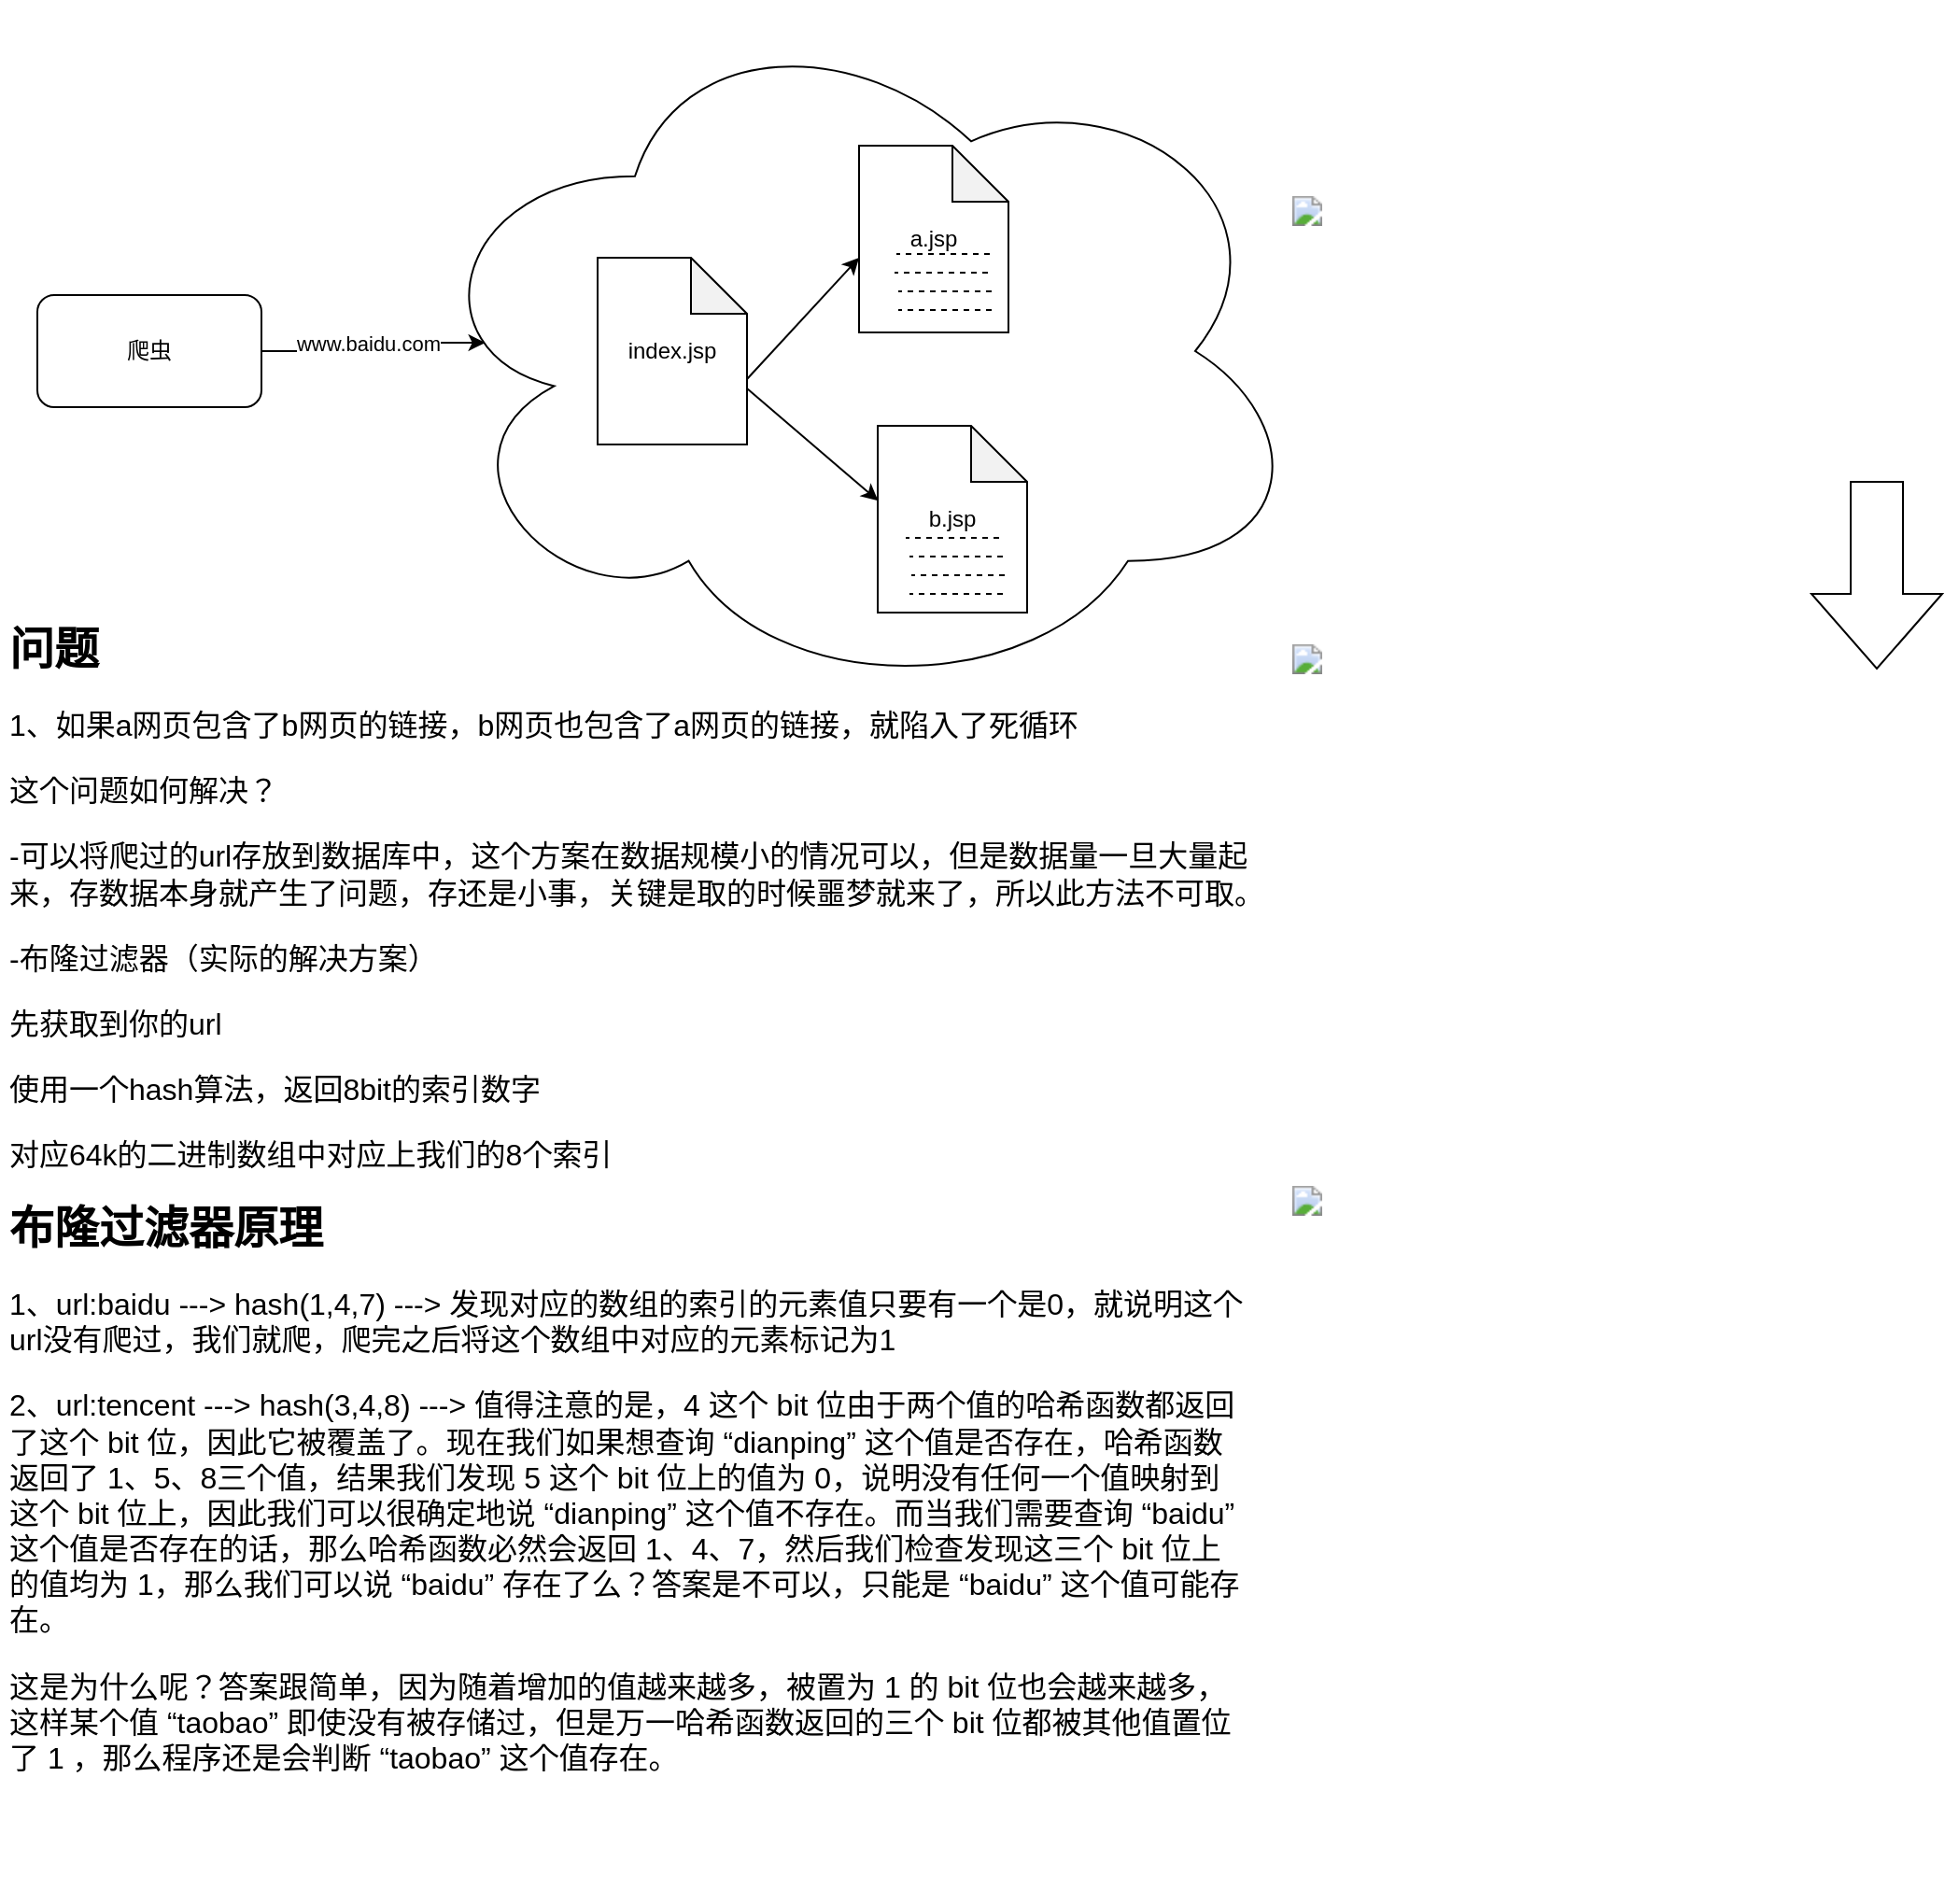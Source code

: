 <mxfile version="13.1.1" type="github">
  <diagram id="c0SYNmFSuh291ioml7VO" name="第 1 页">
    <mxGraphModel dx="1422" dy="794" grid="1" gridSize="10" guides="1" tooltips="1" connect="1" arrows="1" fold="1" page="1" pageScale="1" pageWidth="827" pageHeight="1169" math="0" shadow="0">
      <root>
        <mxCell id="0" />
        <mxCell id="1" parent="0" />
        <mxCell id="YJQM2aYZNnQNSAdNNoH3-3" value="www.baidu.com" style="edgeStyle=orthogonalEdgeStyle;rounded=0;orthogonalLoop=1;jettySize=auto;html=1;entryX=0.083;entryY=0.488;entryDx=0;entryDy=0;entryPerimeter=0;" parent="1" source="YJQM2aYZNnQNSAdNNoH3-1" target="YJQM2aYZNnQNSAdNNoH3-2" edge="1">
          <mxGeometry relative="1" as="geometry" />
        </mxCell>
        <mxCell id="YJQM2aYZNnQNSAdNNoH3-1" value="爬虫" style="rounded=1;whiteSpace=wrap;html=1;" parent="1" vertex="1">
          <mxGeometry x="50" y="290" width="120" height="60" as="geometry" />
        </mxCell>
        <mxCell id="YJQM2aYZNnQNSAdNNoH3-2" value="" style="ellipse;shape=cloud;whiteSpace=wrap;html=1;" parent="1" vertex="1">
          <mxGeometry x="250" y="132.75" width="480" height="374.5" as="geometry" />
        </mxCell>
        <mxCell id="YJQM2aYZNnQNSAdNNoH3-4" value="index.jsp" style="shape=note;whiteSpace=wrap;html=1;backgroundOutline=1;darkOpacity=0.05;" parent="1" vertex="1">
          <mxGeometry x="350" y="270" width="80" height="100" as="geometry" />
        </mxCell>
        <mxCell id="YJQM2aYZNnQNSAdNNoH3-5" value="a.jsp" style="shape=note;whiteSpace=wrap;html=1;backgroundOutline=1;darkOpacity=0.05;" parent="1" vertex="1">
          <mxGeometry x="490" y="210" width="80" height="100" as="geometry" />
        </mxCell>
        <mxCell id="YJQM2aYZNnQNSAdNNoH3-6" value="b.jsp" style="shape=note;whiteSpace=wrap;html=1;backgroundOutline=1;darkOpacity=0.05;" parent="1" vertex="1">
          <mxGeometry x="500" y="360" width="80" height="100" as="geometry" />
        </mxCell>
        <mxCell id="YJQM2aYZNnQNSAdNNoH3-9" value="" style="endArrow=classic;html=1;exitX=0;exitY=0;exitDx=80;exitDy=65;exitPerimeter=0;" parent="1" source="YJQM2aYZNnQNSAdNNoH3-4" edge="1">
          <mxGeometry width="50" height="50" relative="1" as="geometry">
            <mxPoint x="440" y="320" as="sourcePoint" />
            <mxPoint x="490" y="270" as="targetPoint" />
          </mxGeometry>
        </mxCell>
        <mxCell id="YJQM2aYZNnQNSAdNNoH3-10" value="" style="endArrow=classic;html=1;entryX=0.438;entryY=0.901;entryDx=0;entryDy=0;entryPerimeter=0;" parent="1" edge="1">
          <mxGeometry width="50" height="50" relative="1" as="geometry">
            <mxPoint x="430" y="340" as="sourcePoint" />
            <mxPoint x="500.24" y="400.175" as="targetPoint" />
          </mxGeometry>
        </mxCell>
        <mxCell id="YJQM2aYZNnQNSAdNNoH3-11" value="" style="endArrow=none;dashed=1;html=1;" parent="1" edge="1">
          <mxGeometry width="50" height="50" relative="1" as="geometry">
            <mxPoint x="560" y="268" as="sourcePoint" />
            <mxPoint x="510" y="268" as="targetPoint" />
          </mxGeometry>
        </mxCell>
        <mxCell id="YJQM2aYZNnQNSAdNNoH3-12" value="" style="endArrow=none;dashed=1;html=1;" parent="1" edge="1">
          <mxGeometry width="50" height="50" relative="1" as="geometry">
            <mxPoint x="559" y="278" as="sourcePoint" />
            <mxPoint x="509" y="278" as="targetPoint" />
          </mxGeometry>
        </mxCell>
        <mxCell id="YJQM2aYZNnQNSAdNNoH3-13" value="" style="endArrow=none;dashed=1;html=1;" parent="1" edge="1">
          <mxGeometry width="50" height="50" relative="1" as="geometry">
            <mxPoint x="561" y="288" as="sourcePoint" />
            <mxPoint x="511" y="288" as="targetPoint" />
          </mxGeometry>
        </mxCell>
        <mxCell id="YJQM2aYZNnQNSAdNNoH3-14" value="" style="endArrow=none;dashed=1;html=1;" parent="1" edge="1">
          <mxGeometry width="50" height="50" relative="1" as="geometry">
            <mxPoint x="561" y="298" as="sourcePoint" />
            <mxPoint x="511" y="298" as="targetPoint" />
          </mxGeometry>
        </mxCell>
        <mxCell id="YJQM2aYZNnQNSAdNNoH3-15" value="" style="endArrow=none;dashed=1;html=1;" parent="1" edge="1">
          <mxGeometry width="50" height="50" relative="1" as="geometry">
            <mxPoint x="565" y="420" as="sourcePoint" />
            <mxPoint x="515" y="420" as="targetPoint" />
          </mxGeometry>
        </mxCell>
        <mxCell id="YJQM2aYZNnQNSAdNNoH3-16" value="" style="endArrow=none;dashed=1;html=1;" parent="1" edge="1">
          <mxGeometry width="50" height="50" relative="1" as="geometry">
            <mxPoint x="567" y="430" as="sourcePoint" />
            <mxPoint x="517" y="430" as="targetPoint" />
          </mxGeometry>
        </mxCell>
        <mxCell id="YJQM2aYZNnQNSAdNNoH3-17" value="" style="endArrow=none;dashed=1;html=1;" parent="1" edge="1">
          <mxGeometry width="50" height="50" relative="1" as="geometry">
            <mxPoint x="568" y="440" as="sourcePoint" />
            <mxPoint x="518" y="440" as="targetPoint" />
          </mxGeometry>
        </mxCell>
        <mxCell id="YJQM2aYZNnQNSAdNNoH3-18" value="" style="endArrow=none;dashed=1;html=1;" parent="1" edge="1">
          <mxGeometry width="50" height="50" relative="1" as="geometry">
            <mxPoint x="567" y="450" as="sourcePoint" />
            <mxPoint x="517" y="450" as="targetPoint" />
          </mxGeometry>
        </mxCell>
        <mxCell id="YJQM2aYZNnQNSAdNNoH3-19" value="&lt;h1&gt;问题&lt;/h1&gt;&lt;p style=&quot;font-size: 16px&quot;&gt;&lt;font style=&quot;font-size: 16px&quot;&gt;1、如果a网页包含了b网页的链接，b网页也包含了a网页的链接，就陷入了死循环&lt;/font&gt;&lt;/p&gt;&lt;p style=&quot;font-size: 16px&quot;&gt;&lt;font style=&quot;font-size: 16px&quot;&gt;这个问题如何解决？&lt;/font&gt;&lt;/p&gt;&lt;p style=&quot;font-size: 16px&quot;&gt;&lt;font style=&quot;font-size: 16px&quot;&gt;-可以将爬过的url存放到数据库中，这个方案在数据规模小的情况可以，但是数据量一旦大量起来，存数据本身就产生了问题，存还是小事，关键是取的时候噩梦就来了，所以此方法不可取。&lt;/font&gt;&lt;/p&gt;&lt;p style=&quot;font-size: 16px&quot;&gt;&lt;font style=&quot;font-size: 16px&quot;&gt;-布隆过滤器（实际的解决方案）&lt;/font&gt;&lt;/p&gt;&lt;p style=&quot;font-size: 16px&quot;&gt;&lt;font style=&quot;font-size: 16px&quot;&gt;先获取到你的url&lt;/font&gt;&lt;/p&gt;&lt;p style=&quot;font-size: 16px&quot;&gt;&lt;font style=&quot;font-size: 16px&quot;&gt;使用一个hash算法，返回8bit的索引数字&lt;/font&gt;&lt;/p&gt;&lt;p style=&quot;font-size: 16px&quot;&gt;&lt;font style=&quot;font-size: 16px&quot;&gt;对应64k的二进制数组中对应上我们的8个索引&lt;/font&gt;&lt;/p&gt;&lt;p&gt;&lt;br&gt;&lt;/p&gt;" style="text;html=1;strokeColor=none;fillColor=none;spacing=5;spacingTop=-20;whiteSpace=wrap;overflow=hidden;rounded=0;" parent="1" vertex="1">
          <mxGeometry x="30" y="460" width="690" height="310" as="geometry" />
        </mxCell>
        <mxCell id="YJQM2aYZNnQNSAdNNoH3-22" value="&lt;!--StartFragment--&gt;&lt;img src=&quot;https://upload-images.jianshu.io/upload_images/2785001-07e149c32a2608fa.jpg?imageMogr2/auto-orient/strip|imageView2/2/w/600/format/webp&quot;&gt;&lt;!--EndFragment--&gt;" style="text;whiteSpace=wrap;html=1;" parent="1" vertex="1">
          <mxGeometry x="720" y="230" width="30" height="30" as="geometry" />
        </mxCell>
        <mxCell id="YJQM2aYZNnQNSAdNNoH3-23" value="&lt;!--StartFragment--&gt;&lt;img src=&quot;https://upload-images.jianshu.io/upload_images/2785001-12449becdb038afd.jpg?imageMogr2/auto-orient/strip|imageView2/2/w/600/format/webp&quot;&gt;&lt;!--EndFragment--&gt;" style="text;whiteSpace=wrap;html=1;" parent="1" vertex="1">
          <mxGeometry x="720" y="470" width="30" height="30" as="geometry" />
        </mxCell>
        <mxCell id="YJQM2aYZNnQNSAdNNoH3-24" value="" style="html=1;shadow=0;dashed=0;align=center;verticalAlign=middle;shape=mxgraph.arrows2.arrow;dy=0.6;dx=40;direction=south;notch=0;" parent="1" vertex="1">
          <mxGeometry x="1000" y="390" width="70" height="100" as="geometry" />
        </mxCell>
        <mxCell id="YJQM2aYZNnQNSAdNNoH3-25" value="&lt;h1&gt;布隆过滤器原理&lt;/h1&gt;&lt;p style=&quot;font-size: 16px&quot;&gt;&lt;font style=&quot;font-size: 16px&quot;&gt;1、url:baidu ---&amp;gt; hash(1,4,7) ---&amp;gt; 发现对应的数组的索引的元素值只要有一个是0，就说明这个url没有爬过，我们就爬，爬完之后将这个数组中对应的元素标记为1&lt;/font&gt;&lt;/p&gt;&lt;p style=&quot;font-size: 16px&quot;&gt;&lt;font style=&quot;font-size: 16px&quot;&gt;2、url:tencent ---&amp;gt; hash(3,4,8) ---&amp;gt;&amp;nbsp;&lt;span&gt;值得注意的是，4 这个 bit 位由于两个值的哈希函数都返回了这个 bit 位，因此它被覆盖了。现在我们如果想查询 “dianping” 这个值是否存在，哈希函数返回了 1、5、8三个值，结果我们发现 5 这个 bit 位上的值为 0，说明没有任何一个值映射到这个 bit 位上，因此我们可以很确定地说 “dianping” 这个值不存在。而当我们需要查询 “baidu” 这个值是否存在的话，那么哈希函数必然会返回 1、4、7，然后我们检查发现这三个 bit 位上的值均为 1，那么我们可以说 “baidu” 存在了么？答案是不可以，只能是 “baidu” 这个值可能存在。&lt;/span&gt;&lt;/font&gt;&lt;/p&gt;&lt;div style=&quot;font-size: 16px&quot;&gt;&lt;div&gt;&lt;p&gt;&lt;font style=&quot;font-size: 16px&quot;&gt;这是为什么呢？答案跟简单，因为随着增加的值越来越多，被置为 1 的 bit 位也会越来越多，这样某个值 “taobao” 即使没有被存储过，但是万一哈希函数返回的三个 bit 位都被其他值置位了 1 ，那么程序还是会判断 “taobao” 这个值存在。&lt;/font&gt;&lt;/p&gt;&lt;/div&gt;&lt;/div&gt;&lt;p&gt;&lt;br&gt;&lt;/p&gt;" style="text;html=1;strokeColor=none;fillColor=none;spacing=5;spacingTop=-20;whiteSpace=wrap;overflow=hidden;rounded=0;" parent="1" vertex="1">
          <mxGeometry x="30" y="770" width="670" height="380" as="geometry" />
        </mxCell>
        <mxCell id="YJQM2aYZNnQNSAdNNoH3-26" value="&lt;!--StartFragment--&gt;&lt;img src=&quot;https://upload-images.jianshu.io/upload_images/2785001-802577f6332d76b4.jpg?imageMogr2/auto-orient/strip|imageView2/2/w/600/format/webp&quot;&gt;&lt;!--EndFragment--&gt;" style="text;whiteSpace=wrap;html=1;" parent="1" vertex="1">
          <mxGeometry x="720" y="760" width="30" height="30" as="geometry" />
        </mxCell>
      </root>
    </mxGraphModel>
  </diagram>
</mxfile>
